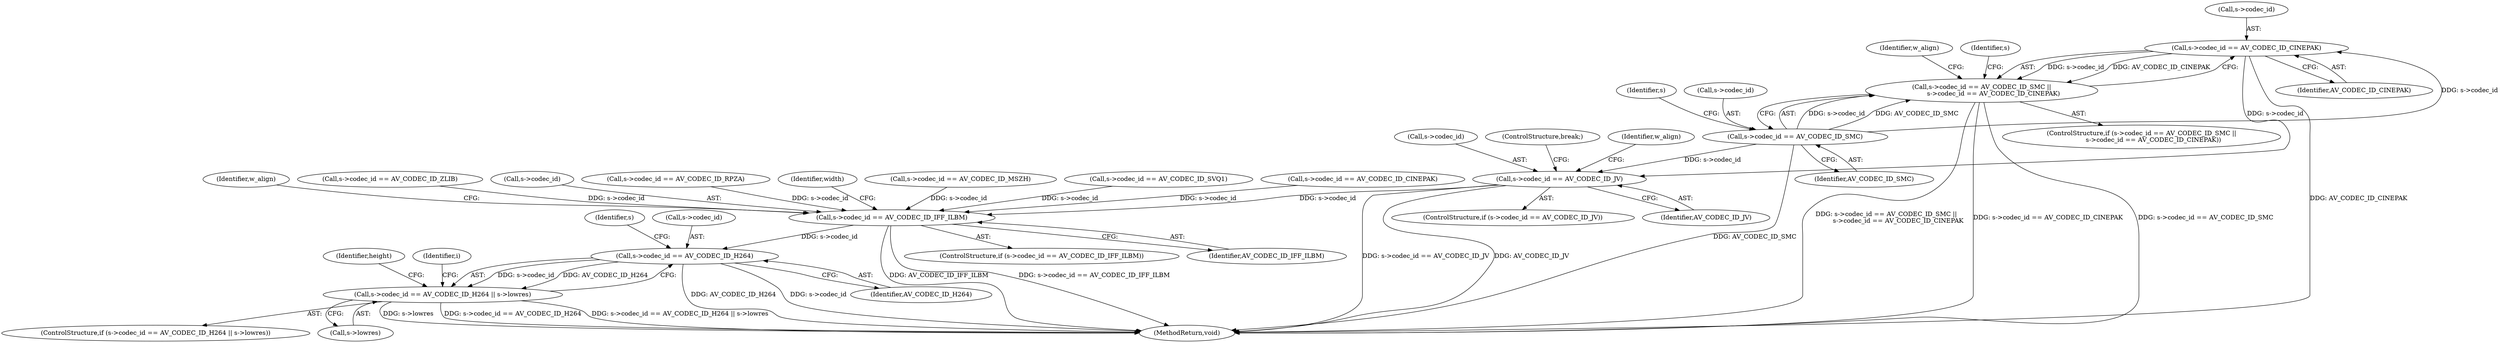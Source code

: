 digraph "0_FFmpeg_2080bc33717955a0e4268e738acf8c1eeddbf8cb@pointer" {
"1000292" [label="(Call,s->codec_id == AV_CODEC_ID_CINEPAK)"];
"1000287" [label="(Call,s->codec_id == AV_CODEC_ID_SMC)"];
"1000286" [label="(Call,s->codec_id == AV_CODEC_ID_SMC ||\n            s->codec_id == AV_CODEC_ID_CINEPAK)"];
"1000305" [label="(Call,s->codec_id == AV_CODEC_ID_JV)"];
"1000357" [label="(Call,s->codec_id == AV_CODEC_ID_IFF_ILBM)"];
"1000384" [label="(Call,s->codec_id == AV_CODEC_ID_H264)"];
"1000383" [label="(Call,s->codec_id == AV_CODEC_ID_H264 || s->lowres)"];
"1000306" [label="(Call,s->codec_id)"];
"1000383" [label="(Call,s->codec_id == AV_CODEC_ID_H264 || s->lowres)"];
"1000418" [label="(MethodReturn,void)"];
"1000382" [label="(ControlStructure,if (s->codec_id == AV_CODEC_ID_H264 || s->lowres))"];
"1000294" [label="(Identifier,s)"];
"1000364" [label="(Identifier,w_align)"];
"1000296" [label="(Identifier,AV_CODEC_ID_CINEPAK)"];
"1000305" [label="(Call,s->codec_id == AV_CODEC_ID_JV)"];
"1000317" [label="(ControlStructure,break;)"];
"1000326" [label="(Call,s->codec_id == AV_CODEC_ID_ZLIB)"];
"1000292" [label="(Call,s->codec_id == AV_CODEC_ID_CINEPAK)"];
"1000291" [label="(Identifier,AV_CODEC_ID_SMC)"];
"1000299" [label="(Identifier,w_align)"];
"1000358" [label="(Call,s->codec_id)"];
"1000357" [label="(Call,s->codec_id == AV_CODEC_ID_IFF_ILBM)"];
"1000395" [label="(Identifier,height)"];
"1000356" [label="(ControlStructure,if (s->codec_id == AV_CODEC_ID_IFF_ILBM))"];
"1000304" [label="(ControlStructure,if (s->codec_id == AV_CODEC_ID_JV))"];
"1000286" [label="(Call,s->codec_id == AV_CODEC_ID_SMC ||\n            s->codec_id == AV_CODEC_ID_CINEPAK)"];
"1000388" [label="(Identifier,AV_CODEC_ID_H264)"];
"1000390" [label="(Identifier,s)"];
"1000269" [label="(Call,s->codec_id == AV_CODEC_ID_RPZA)"];
"1000307" [label="(Identifier,s)"];
"1000312" [label="(Identifier,w_align)"];
"1000370" [label="(Identifier,width)"];
"1000321" [label="(Call,s->codec_id == AV_CODEC_ID_MSZH)"];
"1000384" [label="(Call,s->codec_id == AV_CODEC_ID_H264)"];
"1000285" [label="(ControlStructure,if (s->codec_id == AV_CODEC_ID_SMC ||\n            s->codec_id == AV_CODEC_ID_CINEPAK))"];
"1000406" [label="(Identifier,i)"];
"1000361" [label="(Identifier,AV_CODEC_ID_IFF_ILBM)"];
"1000254" [label="(Call,s->codec_id == AV_CODEC_ID_SVQ1)"];
"1000341" [label="(Call,s->codec_id == AV_CODEC_ID_CINEPAK)"];
"1000385" [label="(Call,s->codec_id)"];
"1000309" [label="(Identifier,AV_CODEC_ID_JV)"];
"1000287" [label="(Call,s->codec_id == AV_CODEC_ID_SMC)"];
"1000293" [label="(Call,s->codec_id)"];
"1000389" [label="(Call,s->lowres)"];
"1000288" [label="(Call,s->codec_id)"];
"1000292" -> "1000286"  [label="AST: "];
"1000292" -> "1000296"  [label="CFG: "];
"1000293" -> "1000292"  [label="AST: "];
"1000296" -> "1000292"  [label="AST: "];
"1000286" -> "1000292"  [label="CFG: "];
"1000292" -> "1000418"  [label="DDG: AV_CODEC_ID_CINEPAK"];
"1000292" -> "1000286"  [label="DDG: s->codec_id"];
"1000292" -> "1000286"  [label="DDG: AV_CODEC_ID_CINEPAK"];
"1000287" -> "1000292"  [label="DDG: s->codec_id"];
"1000292" -> "1000305"  [label="DDG: s->codec_id"];
"1000287" -> "1000286"  [label="AST: "];
"1000287" -> "1000291"  [label="CFG: "];
"1000288" -> "1000287"  [label="AST: "];
"1000291" -> "1000287"  [label="AST: "];
"1000294" -> "1000287"  [label="CFG: "];
"1000286" -> "1000287"  [label="CFG: "];
"1000287" -> "1000418"  [label="DDG: AV_CODEC_ID_SMC"];
"1000287" -> "1000286"  [label="DDG: s->codec_id"];
"1000287" -> "1000286"  [label="DDG: AV_CODEC_ID_SMC"];
"1000287" -> "1000305"  [label="DDG: s->codec_id"];
"1000286" -> "1000285"  [label="AST: "];
"1000299" -> "1000286"  [label="CFG: "];
"1000307" -> "1000286"  [label="CFG: "];
"1000286" -> "1000418"  [label="DDG: s->codec_id == AV_CODEC_ID_SMC ||\n            s->codec_id == AV_CODEC_ID_CINEPAK"];
"1000286" -> "1000418"  [label="DDG: s->codec_id == AV_CODEC_ID_CINEPAK"];
"1000286" -> "1000418"  [label="DDG: s->codec_id == AV_CODEC_ID_SMC"];
"1000305" -> "1000304"  [label="AST: "];
"1000305" -> "1000309"  [label="CFG: "];
"1000306" -> "1000305"  [label="AST: "];
"1000309" -> "1000305"  [label="AST: "];
"1000312" -> "1000305"  [label="CFG: "];
"1000317" -> "1000305"  [label="CFG: "];
"1000305" -> "1000418"  [label="DDG: s->codec_id == AV_CODEC_ID_JV"];
"1000305" -> "1000418"  [label="DDG: AV_CODEC_ID_JV"];
"1000305" -> "1000357"  [label="DDG: s->codec_id"];
"1000357" -> "1000356"  [label="AST: "];
"1000357" -> "1000361"  [label="CFG: "];
"1000358" -> "1000357"  [label="AST: "];
"1000361" -> "1000357"  [label="AST: "];
"1000364" -> "1000357"  [label="CFG: "];
"1000370" -> "1000357"  [label="CFG: "];
"1000357" -> "1000418"  [label="DDG: AV_CODEC_ID_IFF_ILBM"];
"1000357" -> "1000418"  [label="DDG: s->codec_id == AV_CODEC_ID_IFF_ILBM"];
"1000254" -> "1000357"  [label="DDG: s->codec_id"];
"1000341" -> "1000357"  [label="DDG: s->codec_id"];
"1000321" -> "1000357"  [label="DDG: s->codec_id"];
"1000269" -> "1000357"  [label="DDG: s->codec_id"];
"1000326" -> "1000357"  [label="DDG: s->codec_id"];
"1000357" -> "1000384"  [label="DDG: s->codec_id"];
"1000384" -> "1000383"  [label="AST: "];
"1000384" -> "1000388"  [label="CFG: "];
"1000385" -> "1000384"  [label="AST: "];
"1000388" -> "1000384"  [label="AST: "];
"1000390" -> "1000384"  [label="CFG: "];
"1000383" -> "1000384"  [label="CFG: "];
"1000384" -> "1000418"  [label="DDG: AV_CODEC_ID_H264"];
"1000384" -> "1000418"  [label="DDG: s->codec_id"];
"1000384" -> "1000383"  [label="DDG: s->codec_id"];
"1000384" -> "1000383"  [label="DDG: AV_CODEC_ID_H264"];
"1000383" -> "1000382"  [label="AST: "];
"1000383" -> "1000389"  [label="CFG: "];
"1000389" -> "1000383"  [label="AST: "];
"1000395" -> "1000383"  [label="CFG: "];
"1000406" -> "1000383"  [label="CFG: "];
"1000383" -> "1000418"  [label="DDG: s->lowres"];
"1000383" -> "1000418"  [label="DDG: s->codec_id == AV_CODEC_ID_H264"];
"1000383" -> "1000418"  [label="DDG: s->codec_id == AV_CODEC_ID_H264 || s->lowres"];
}
